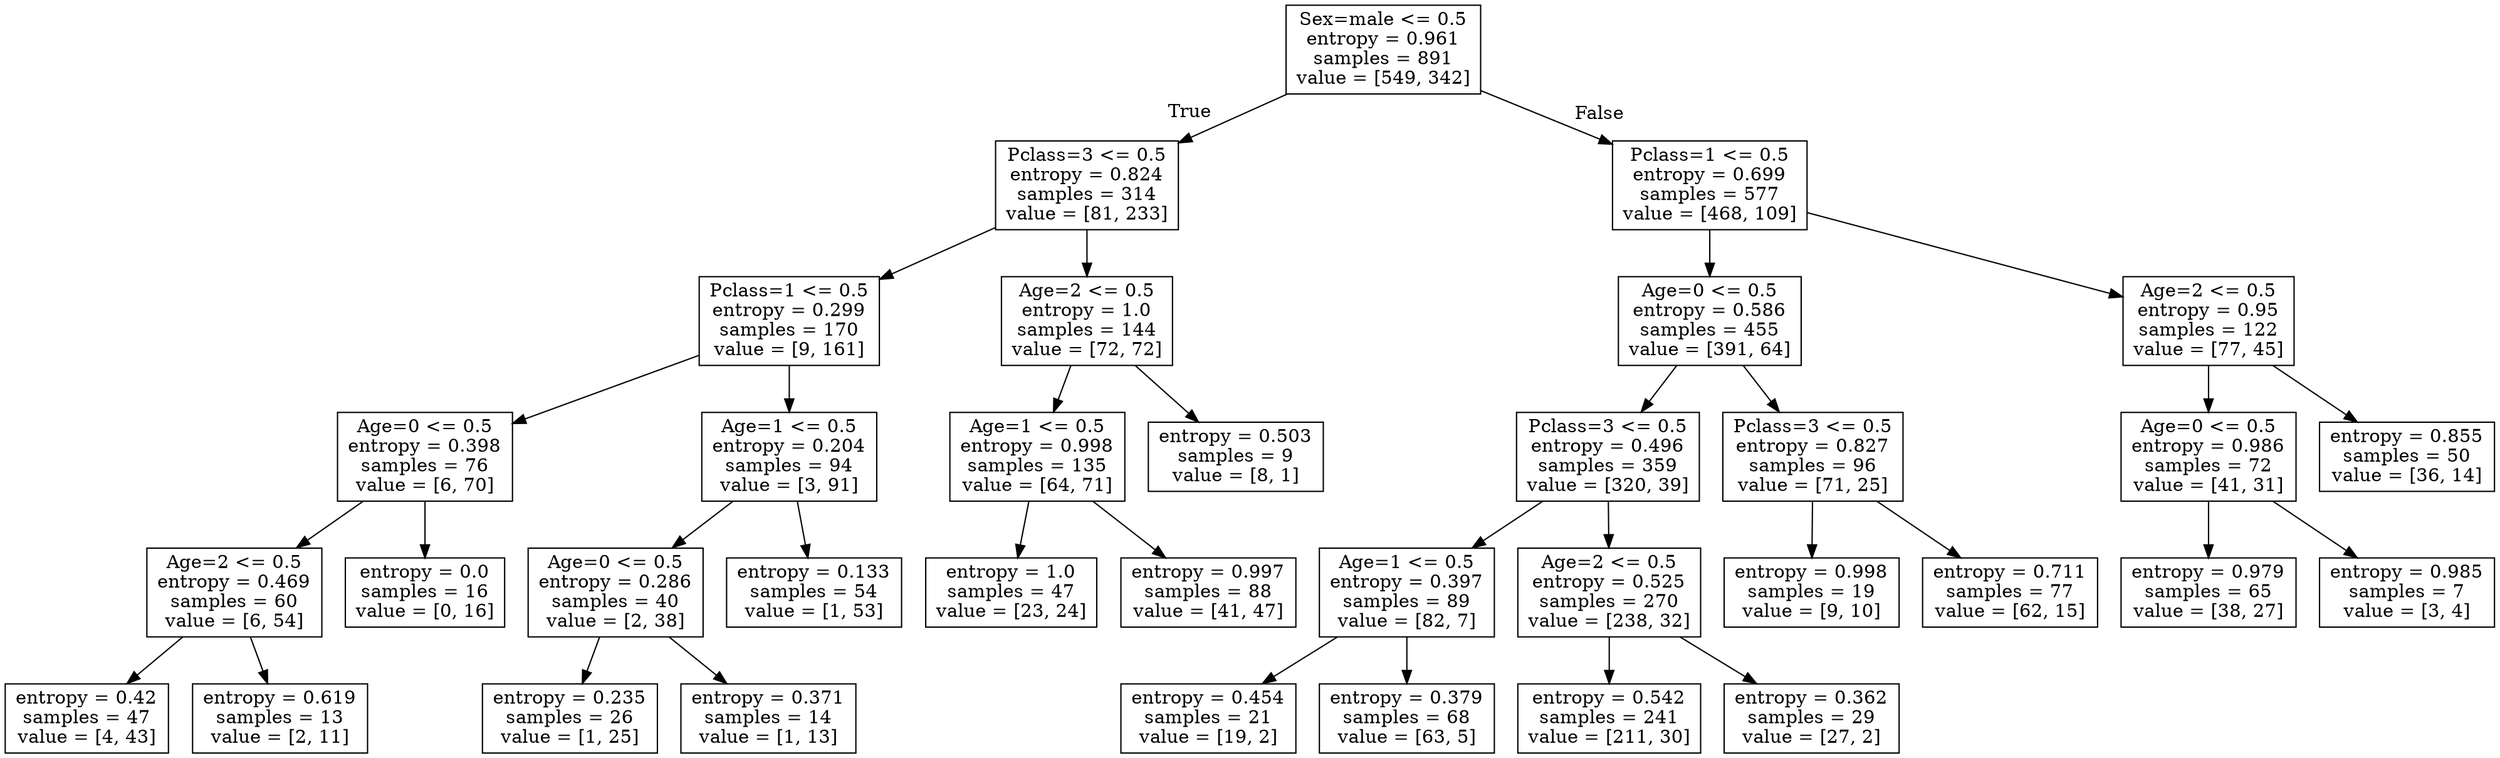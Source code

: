 digraph Tree {
node [shape=box] ;
0 [label="Sex=male <= 0.5\nentropy = 0.961\nsamples = 891\nvalue = [549, 342]"] ;
1 [label="Pclass=3 <= 0.5\nentropy = 0.824\nsamples = 314\nvalue = [81, 233]"] ;
0 -> 1 [labeldistance=2.5, labelangle=45, headlabel="True"] ;
2 [label="Pclass=1 <= 0.5\nentropy = 0.299\nsamples = 170\nvalue = [9, 161]"] ;
1 -> 2 ;
3 [label="Age=0 <= 0.5\nentropy = 0.398\nsamples = 76\nvalue = [6, 70]"] ;
2 -> 3 ;
4 [label="Age=2 <= 0.5\nentropy = 0.469\nsamples = 60\nvalue = [6, 54]"] ;
3 -> 4 ;
5 [label="entropy = 0.42\nsamples = 47\nvalue = [4, 43]"] ;
4 -> 5 ;
6 [label="entropy = 0.619\nsamples = 13\nvalue = [2, 11]"] ;
4 -> 6 ;
7 [label="entropy = 0.0\nsamples = 16\nvalue = [0, 16]"] ;
3 -> 7 ;
8 [label="Age=1 <= 0.5\nentropy = 0.204\nsamples = 94\nvalue = [3, 91]"] ;
2 -> 8 ;
9 [label="Age=0 <= 0.5\nentropy = 0.286\nsamples = 40\nvalue = [2, 38]"] ;
8 -> 9 ;
10 [label="entropy = 0.235\nsamples = 26\nvalue = [1, 25]"] ;
9 -> 10 ;
11 [label="entropy = 0.371\nsamples = 14\nvalue = [1, 13]"] ;
9 -> 11 ;
12 [label="entropy = 0.133\nsamples = 54\nvalue = [1, 53]"] ;
8 -> 12 ;
13 [label="Age=2 <= 0.5\nentropy = 1.0\nsamples = 144\nvalue = [72, 72]"] ;
1 -> 13 ;
14 [label="Age=1 <= 0.5\nentropy = 0.998\nsamples = 135\nvalue = [64, 71]"] ;
13 -> 14 ;
15 [label="entropy = 1.0\nsamples = 47\nvalue = [23, 24]"] ;
14 -> 15 ;
16 [label="entropy = 0.997\nsamples = 88\nvalue = [41, 47]"] ;
14 -> 16 ;
17 [label="entropy = 0.503\nsamples = 9\nvalue = [8, 1]"] ;
13 -> 17 ;
18 [label="Pclass=1 <= 0.5\nentropy = 0.699\nsamples = 577\nvalue = [468, 109]"] ;
0 -> 18 [labeldistance=2.5, labelangle=-45, headlabel="False"] ;
19 [label="Age=0 <= 0.5\nentropy = 0.586\nsamples = 455\nvalue = [391, 64]"] ;
18 -> 19 ;
20 [label="Pclass=3 <= 0.5\nentropy = 0.496\nsamples = 359\nvalue = [320, 39]"] ;
19 -> 20 ;
21 [label="Age=1 <= 0.5\nentropy = 0.397\nsamples = 89\nvalue = [82, 7]"] ;
20 -> 21 ;
22 [label="entropy = 0.454\nsamples = 21\nvalue = [19, 2]"] ;
21 -> 22 ;
23 [label="entropy = 0.379\nsamples = 68\nvalue = [63, 5]"] ;
21 -> 23 ;
24 [label="Age=2 <= 0.5\nentropy = 0.525\nsamples = 270\nvalue = [238, 32]"] ;
20 -> 24 ;
25 [label="entropy = 0.542\nsamples = 241\nvalue = [211, 30]"] ;
24 -> 25 ;
26 [label="entropy = 0.362\nsamples = 29\nvalue = [27, 2]"] ;
24 -> 26 ;
27 [label="Pclass=3 <= 0.5\nentropy = 0.827\nsamples = 96\nvalue = [71, 25]"] ;
19 -> 27 ;
28 [label="entropy = 0.998\nsamples = 19\nvalue = [9, 10]"] ;
27 -> 28 ;
29 [label="entropy = 0.711\nsamples = 77\nvalue = [62, 15]"] ;
27 -> 29 ;
30 [label="Age=2 <= 0.5\nentropy = 0.95\nsamples = 122\nvalue = [77, 45]"] ;
18 -> 30 ;
31 [label="Age=0 <= 0.5\nentropy = 0.986\nsamples = 72\nvalue = [41, 31]"] ;
30 -> 31 ;
32 [label="entropy = 0.979\nsamples = 65\nvalue = [38, 27]"] ;
31 -> 32 ;
33 [label="entropy = 0.985\nsamples = 7\nvalue = [3, 4]"] ;
31 -> 33 ;
34 [label="entropy = 0.855\nsamples = 50\nvalue = [36, 14]"] ;
30 -> 34 ;
}